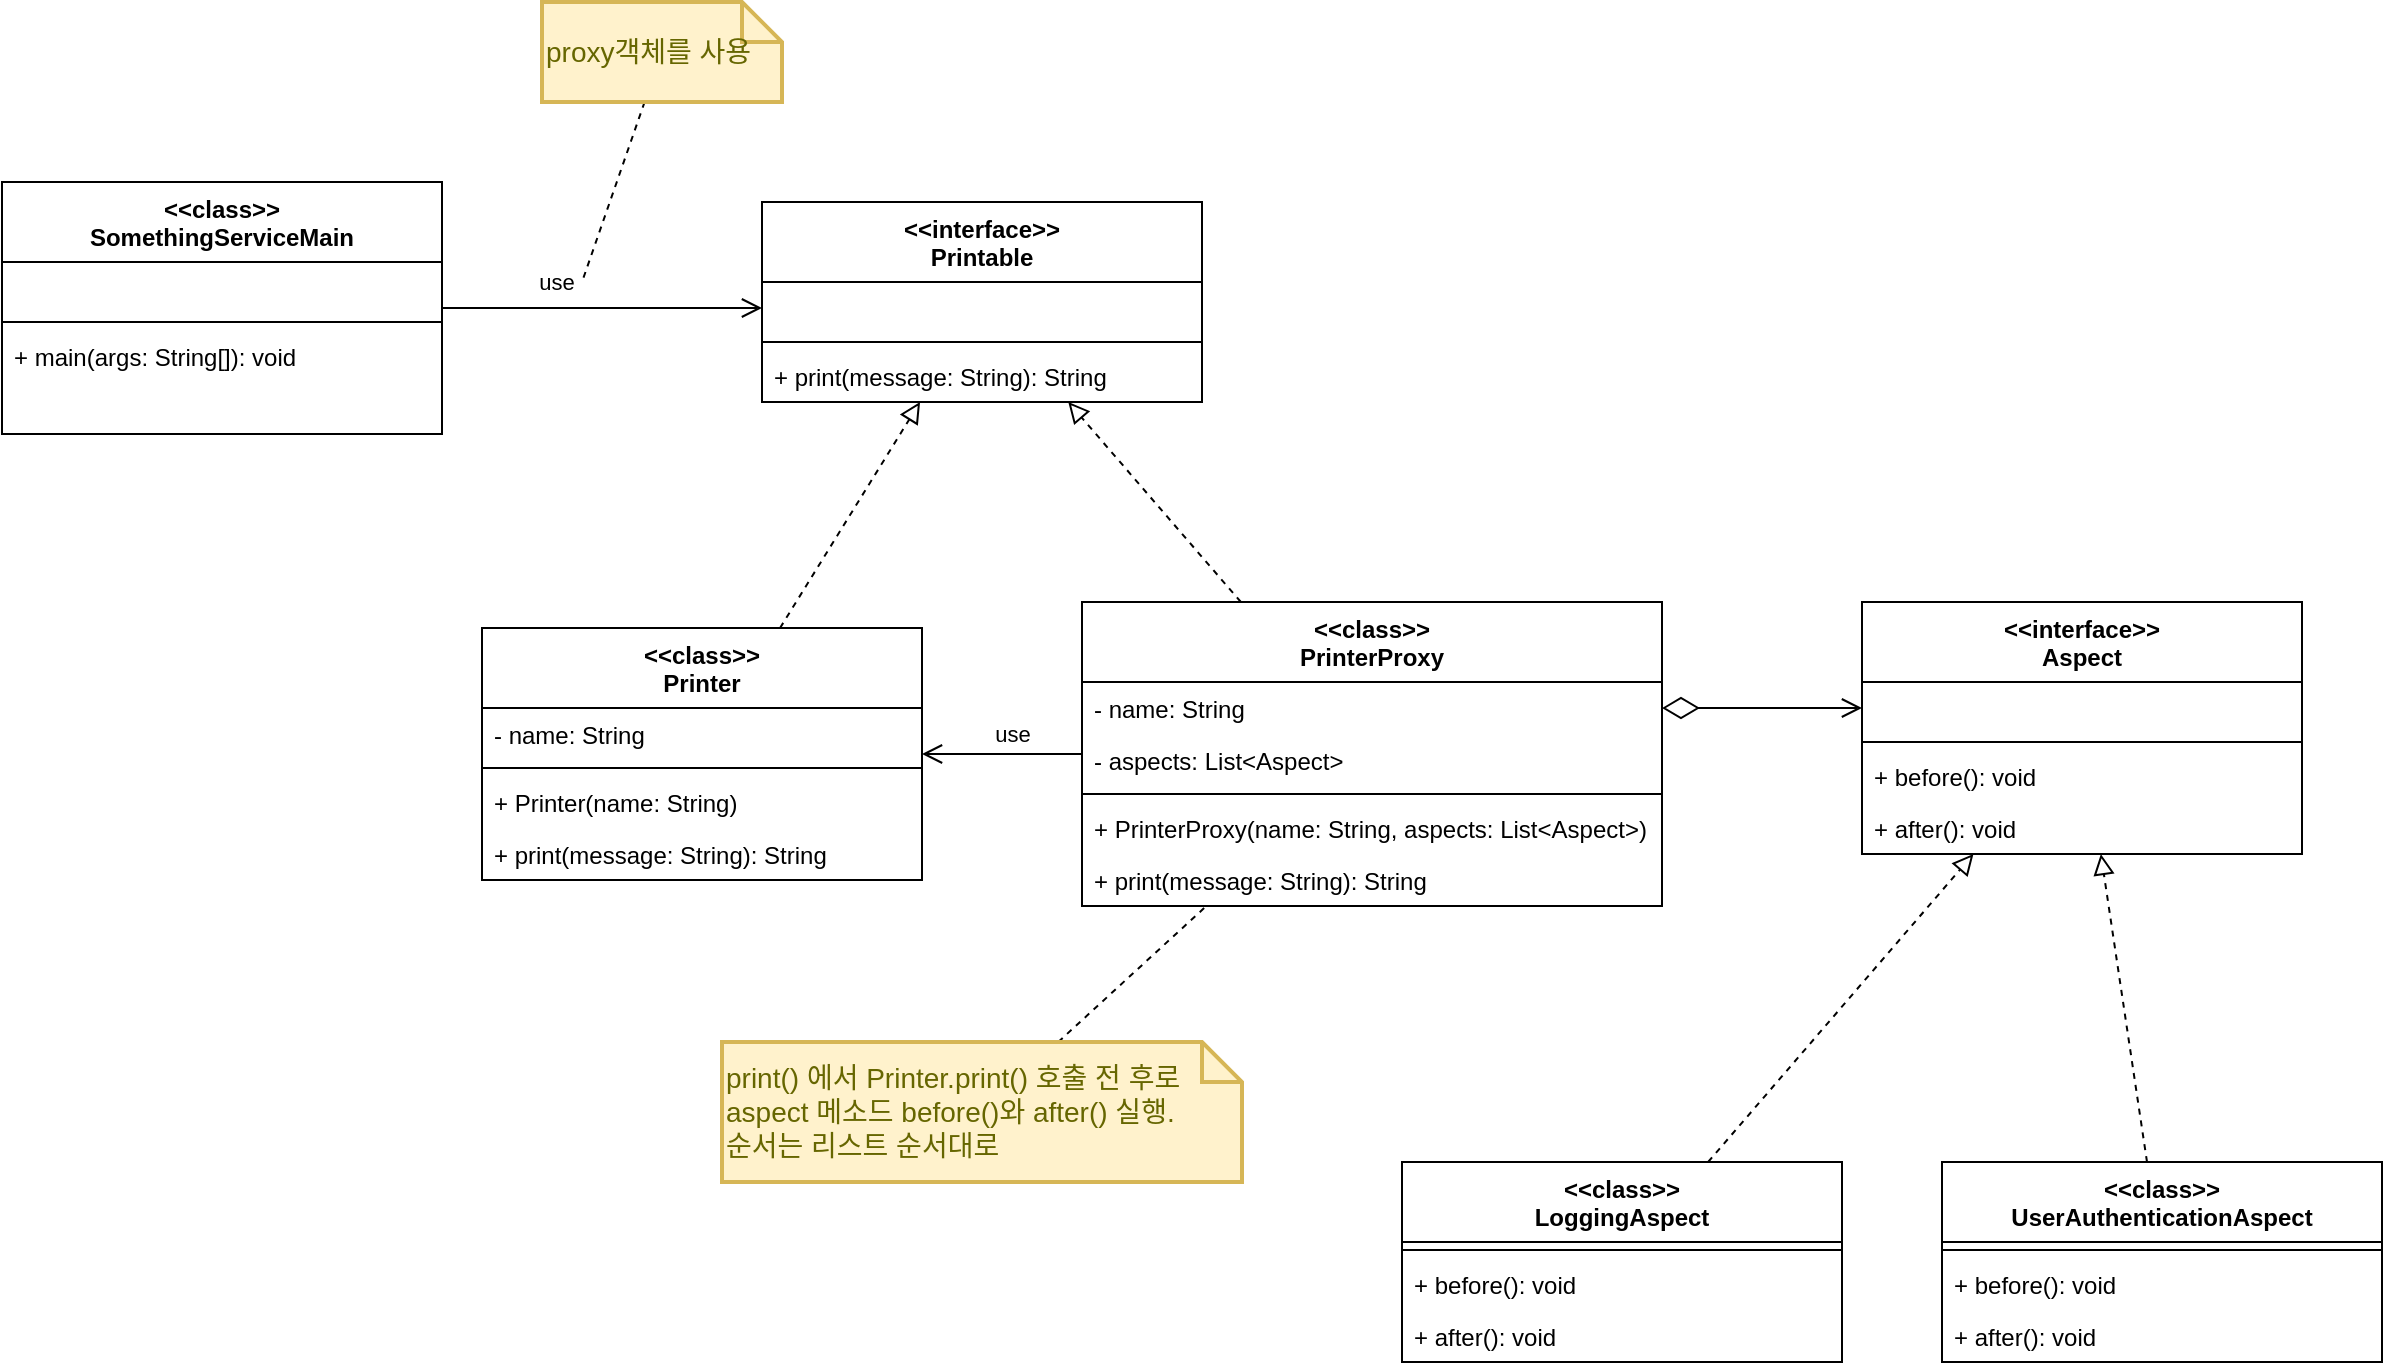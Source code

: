 <mxfile>
    <diagram id="VX1QFsjf3ib-Dl3Iyo0v" name="페이지-1">
        <mxGraphModel dx="1978" dy="847" grid="1" gridSize="10" guides="1" tooltips="1" connect="1" arrows="1" fold="1" page="0" pageScale="1" pageWidth="827" pageHeight="1169" math="0" shadow="0">
            <root>
                <mxCell id="0"/>
                <mxCell id="1" parent="0"/>
                <mxCell id="5" value="&lt;&lt;interface&gt;&gt;&#10;Printable" style="swimlane;fontStyle=1;align=center;verticalAlign=top;childLayout=stackLayout;horizontal=1;startSize=40;horizontalStack=0;resizeParent=1;resizeParentMax=0;resizeLast=0;collapsible=1;marginBottom=0;" vertex="1" parent="1">
                    <mxGeometry x="80" y="120" width="220" height="100" as="geometry"/>
                </mxCell>
                <mxCell id="6" value=" " style="text;strokeColor=none;fillColor=none;align=left;verticalAlign=top;spacingLeft=4;spacingRight=4;overflow=hidden;rotatable=0;points=[[0,0.5],[1,0.5]];portConstraint=eastwest;" vertex="1" parent="5">
                    <mxGeometry y="40" width="220" height="26" as="geometry"/>
                </mxCell>
                <mxCell id="7" value="" style="line;strokeWidth=1;fillColor=none;align=left;verticalAlign=middle;spacingTop=-1;spacingLeft=3;spacingRight=3;rotatable=0;labelPosition=right;points=[];portConstraint=eastwest;" vertex="1" parent="5">
                    <mxGeometry y="66" width="220" height="8" as="geometry"/>
                </mxCell>
                <mxCell id="8" value="+ print(message: String): String" style="text;strokeColor=none;fillColor=none;align=left;verticalAlign=top;spacingLeft=4;spacingRight=4;overflow=hidden;rotatable=0;points=[[0,0.5],[1,0.5]];portConstraint=eastwest;" vertex="1" parent="5">
                    <mxGeometry y="74" width="220" height="26" as="geometry"/>
                </mxCell>
                <mxCell id="13" style="edgeStyle=none;html=1;endArrow=block;endFill=0;dashed=1;endSize=8;" edge="1" parent="1" source="9" target="5">
                    <mxGeometry relative="1" as="geometry"/>
                </mxCell>
                <mxCell id="9" value="&lt;&lt;class&gt;&gt;&#10;Printer" style="swimlane;fontStyle=1;align=center;verticalAlign=top;childLayout=stackLayout;horizontal=1;startSize=40;horizontalStack=0;resizeParent=1;resizeParentMax=0;resizeLast=0;collapsible=1;marginBottom=0;" vertex="1" parent="1">
                    <mxGeometry x="-60" y="333" width="220" height="126" as="geometry"/>
                </mxCell>
                <mxCell id="10" value="- name: String" style="text;strokeColor=none;fillColor=none;align=left;verticalAlign=top;spacingLeft=4;spacingRight=4;overflow=hidden;rotatable=0;points=[[0,0.5],[1,0.5]];portConstraint=eastwest;" vertex="1" parent="9">
                    <mxGeometry y="40" width="220" height="26" as="geometry"/>
                </mxCell>
                <mxCell id="11" value="" style="line;strokeWidth=1;fillColor=none;align=left;verticalAlign=middle;spacingTop=-1;spacingLeft=3;spacingRight=3;rotatable=0;labelPosition=right;points=[];portConstraint=eastwest;" vertex="1" parent="9">
                    <mxGeometry y="66" width="220" height="8" as="geometry"/>
                </mxCell>
                <mxCell id="12" value="+ Printer(name: String)" style="text;strokeColor=none;fillColor=none;align=left;verticalAlign=top;spacingLeft=4;spacingRight=4;overflow=hidden;rotatable=0;points=[[0,0.5],[1,0.5]];portConstraint=eastwest;" vertex="1" parent="9">
                    <mxGeometry y="74" width="220" height="26" as="geometry"/>
                </mxCell>
                <mxCell id="16" value="+ print(message: String): String" style="text;strokeColor=none;fillColor=none;align=left;verticalAlign=top;spacingLeft=4;spacingRight=4;overflow=hidden;rotatable=0;points=[[0,0.5],[1,0.5]];portConstraint=eastwest;" vertex="1" parent="9">
                    <mxGeometry y="100" width="220" height="26" as="geometry"/>
                </mxCell>
                <mxCell id="25" style="edgeStyle=none;html=1;endArrow=open;endFill=0;startArrow=none;startFill=0;endSize=8;" edge="1" parent="1" source="18" target="9">
                    <mxGeometry relative="1" as="geometry"/>
                </mxCell>
                <mxCell id="28" value="use" style="edgeLabel;html=1;align=center;verticalAlign=middle;resizable=0;points=[];" vertex="1" connectable="0" parent="25">
                    <mxGeometry x="0.143" y="-3" relative="1" as="geometry">
                        <mxPoint x="10" y="-7" as="offset"/>
                    </mxGeometry>
                </mxCell>
                <mxCell id="18" value="&lt;&lt;class&gt;&gt;&#10;PrinterProxy" style="swimlane;fontStyle=1;align=center;verticalAlign=top;childLayout=stackLayout;horizontal=1;startSize=40;horizontalStack=0;resizeParent=1;resizeParentMax=0;resizeLast=0;collapsible=1;marginBottom=0;" vertex="1" parent="1">
                    <mxGeometry x="240" y="320" width="290" height="152" as="geometry"/>
                </mxCell>
                <mxCell id="19" value="- name: String" style="text;strokeColor=none;fillColor=none;align=left;verticalAlign=top;spacingLeft=4;spacingRight=4;overflow=hidden;rotatable=0;points=[[0,0.5],[1,0.5]];portConstraint=eastwest;" vertex="1" parent="18">
                    <mxGeometry y="40" width="290" height="26" as="geometry"/>
                </mxCell>
                <mxCell id="20" value="- aspects: List&lt;Aspect&gt;" style="text;strokeColor=none;fillColor=none;align=left;verticalAlign=top;spacingLeft=4;spacingRight=4;overflow=hidden;rotatable=0;points=[[0,0.5],[1,0.5]];portConstraint=eastwest;" vertex="1" parent="18">
                    <mxGeometry y="66" width="290" height="26" as="geometry"/>
                </mxCell>
                <mxCell id="21" value="" style="line;strokeWidth=1;fillColor=none;align=left;verticalAlign=middle;spacingTop=-1;spacingLeft=3;spacingRight=3;rotatable=0;labelPosition=right;points=[];portConstraint=eastwest;" vertex="1" parent="18">
                    <mxGeometry y="92" width="290" height="8" as="geometry"/>
                </mxCell>
                <mxCell id="22" value="+ PrinterProxy(name: String, aspects: List&lt;Aspect&gt;)" style="text;strokeColor=none;fillColor=none;align=left;verticalAlign=top;spacingLeft=4;spacingRight=4;overflow=hidden;rotatable=0;points=[[0,0.5],[1,0.5]];portConstraint=eastwest;" vertex="1" parent="18">
                    <mxGeometry y="100" width="290" height="26" as="geometry"/>
                </mxCell>
                <mxCell id="23" value="+ print(message: String): String" style="text;strokeColor=none;fillColor=none;align=left;verticalAlign=top;spacingLeft=4;spacingRight=4;overflow=hidden;rotatable=0;points=[[0,0.5],[1,0.5]];portConstraint=eastwest;" vertex="1" parent="18">
                    <mxGeometry y="126" width="290" height="26" as="geometry"/>
                </mxCell>
                <mxCell id="27" style="edgeStyle=none;html=1;endArrow=block;endFill=0;dashed=1;endSize=8;" edge="1" parent="1" source="18" target="5">
                    <mxGeometry relative="1" as="geometry">
                        <mxPoint x="190" y="320" as="sourcePoint"/>
                        <mxPoint x="190" y="220" as="targetPoint"/>
                        <Array as="points"/>
                    </mxGeometry>
                </mxCell>
                <mxCell id="29" value="&lt;&lt;interface&gt;&gt;&#10;Aspect" style="swimlane;fontStyle=1;align=center;verticalAlign=top;childLayout=stackLayout;horizontal=1;startSize=40;horizontalStack=0;resizeParent=1;resizeParentMax=0;resizeLast=0;collapsible=1;marginBottom=0;" vertex="1" parent="1">
                    <mxGeometry x="630" y="320" width="220" height="126" as="geometry"/>
                </mxCell>
                <mxCell id="30" value=" " style="text;strokeColor=none;fillColor=none;align=left;verticalAlign=top;spacingLeft=4;spacingRight=4;overflow=hidden;rotatable=0;points=[[0,0.5],[1,0.5]];portConstraint=eastwest;" vertex="1" parent="29">
                    <mxGeometry y="40" width="220" height="26" as="geometry"/>
                </mxCell>
                <mxCell id="31" value="" style="line;strokeWidth=1;fillColor=none;align=left;verticalAlign=middle;spacingTop=-1;spacingLeft=3;spacingRight=3;rotatable=0;labelPosition=right;points=[];portConstraint=eastwest;" vertex="1" parent="29">
                    <mxGeometry y="66" width="220" height="8" as="geometry"/>
                </mxCell>
                <mxCell id="32" value="+ before(): void" style="text;strokeColor=none;fillColor=none;align=left;verticalAlign=top;spacingLeft=4;spacingRight=4;overflow=hidden;rotatable=0;points=[[0,0.5],[1,0.5]];portConstraint=eastwest;" vertex="1" parent="29">
                    <mxGeometry y="74" width="220" height="26" as="geometry"/>
                </mxCell>
                <mxCell id="33" value="+ after(): void" style="text;strokeColor=none;fillColor=none;align=left;verticalAlign=top;spacingLeft=4;spacingRight=4;overflow=hidden;rotatable=0;points=[[0,0.5],[1,0.5]];portConstraint=eastwest;" vertex="1" parent="29">
                    <mxGeometry y="100" width="220" height="26" as="geometry"/>
                </mxCell>
                <mxCell id="34" style="edgeStyle=none;html=1;entryX=0;entryY=0.5;entryDx=0;entryDy=0;startArrow=diamondThin;startFill=0;endArrow=open;endFill=0;strokeWidth=1;targetPerimeterSpacing=0;startSize=16;endSize=8;" edge="1" parent="1" source="19" target="30">
                    <mxGeometry relative="1" as="geometry"/>
                </mxCell>
                <mxCell id="35" value="&lt;&lt;class&gt;&gt;&#10;LoggingAspect" style="swimlane;fontStyle=1;align=center;verticalAlign=top;childLayout=stackLayout;horizontal=1;startSize=40;horizontalStack=0;resizeParent=1;resizeParentMax=0;resizeLast=0;collapsible=1;marginBottom=0;" vertex="1" parent="1">
                    <mxGeometry x="400" y="600" width="220" height="100" as="geometry"/>
                </mxCell>
                <mxCell id="38" value="" style="line;strokeWidth=1;fillColor=none;align=left;verticalAlign=middle;spacingTop=-1;spacingLeft=3;spacingRight=3;rotatable=0;labelPosition=right;points=[];portConstraint=eastwest;" vertex="1" parent="35">
                    <mxGeometry y="40" width="220" height="8" as="geometry"/>
                </mxCell>
                <mxCell id="39" value="+ before(): void" style="text;strokeColor=none;fillColor=none;align=left;verticalAlign=top;spacingLeft=4;spacingRight=4;overflow=hidden;rotatable=0;points=[[0,0.5],[1,0.5]];portConstraint=eastwest;" vertex="1" parent="35">
                    <mxGeometry y="48" width="220" height="26" as="geometry"/>
                </mxCell>
                <mxCell id="40" value="+ after(): void" style="text;strokeColor=none;fillColor=none;align=left;verticalAlign=top;spacingLeft=4;spacingRight=4;overflow=hidden;rotatable=0;points=[[0,0.5],[1,0.5]];portConstraint=eastwest;" vertex="1" parent="35">
                    <mxGeometry y="74" width="220" height="26" as="geometry"/>
                </mxCell>
                <mxCell id="41" value="&lt;&lt;class&gt;&gt;&#10;UserAuthenticationAspect" style="swimlane;fontStyle=1;align=center;verticalAlign=top;childLayout=stackLayout;horizontal=1;startSize=40;horizontalStack=0;resizeParent=1;resizeParentMax=0;resizeLast=0;collapsible=1;marginBottom=0;" vertex="1" parent="1">
                    <mxGeometry x="670" y="600" width="220" height="100" as="geometry"/>
                </mxCell>
                <mxCell id="42" value="" style="line;strokeWidth=1;fillColor=none;align=left;verticalAlign=middle;spacingTop=-1;spacingLeft=3;spacingRight=3;rotatable=0;labelPosition=right;points=[];portConstraint=eastwest;" vertex="1" parent="41">
                    <mxGeometry y="40" width="220" height="8" as="geometry"/>
                </mxCell>
                <mxCell id="43" value="+ before(): void" style="text;strokeColor=none;fillColor=none;align=left;verticalAlign=top;spacingLeft=4;spacingRight=4;overflow=hidden;rotatable=0;points=[[0,0.5],[1,0.5]];portConstraint=eastwest;" vertex="1" parent="41">
                    <mxGeometry y="48" width="220" height="26" as="geometry"/>
                </mxCell>
                <mxCell id="44" value="+ after(): void" style="text;strokeColor=none;fillColor=none;align=left;verticalAlign=top;spacingLeft=4;spacingRight=4;overflow=hidden;rotatable=0;points=[[0,0.5],[1,0.5]];portConstraint=eastwest;" vertex="1" parent="41">
                    <mxGeometry y="74" width="220" height="26" as="geometry"/>
                </mxCell>
                <mxCell id="45" style="edgeStyle=none;html=1;endArrow=block;endFill=0;dashed=1;endSize=8;" edge="1" parent="1" source="35" target="29">
                    <mxGeometry relative="1" as="geometry">
                        <mxPoint x="200" y="343" as="sourcePoint"/>
                        <mxPoint x="200" y="230" as="targetPoint"/>
                    </mxGeometry>
                </mxCell>
                <mxCell id="46" style="edgeStyle=none;html=1;endArrow=block;endFill=0;dashed=1;endSize=8;" edge="1" parent="1" source="41" target="29">
                    <mxGeometry relative="1" as="geometry">
                        <mxPoint x="803.81" y="595" as="sourcePoint"/>
                        <mxPoint x="870" y="456" as="targetPoint"/>
                    </mxGeometry>
                </mxCell>
                <mxCell id="52" style="edgeStyle=none;html=1;entryX=0;entryY=0.5;entryDx=0;entryDy=0;startArrow=none;startFill=0;endArrow=open;endFill=0;startSize=15;targetPerimeterSpacing=0;strokeWidth=1;endSize=8;" edge="1" parent="1" source="47" target="6">
                    <mxGeometry relative="1" as="geometry"/>
                </mxCell>
                <mxCell id="53" value="use" style="edgeLabel;html=1;align=center;verticalAlign=middle;resizable=0;points=[];" vertex="1" connectable="0" parent="52">
                    <mxGeometry x="-0.287" y="1" relative="1" as="geometry">
                        <mxPoint y="-12" as="offset"/>
                    </mxGeometry>
                </mxCell>
                <mxCell id="47" value="&lt;&lt;class&gt;&gt;&#10;SomethingServiceMain" style="swimlane;fontStyle=1;align=center;verticalAlign=top;childLayout=stackLayout;horizontal=1;startSize=40;horizontalStack=0;resizeParent=1;resizeParentMax=0;resizeLast=0;collapsible=1;marginBottom=0;" vertex="1" parent="1">
                    <mxGeometry x="-300" y="110" width="220" height="126" as="geometry"/>
                </mxCell>
                <mxCell id="48" value=" " style="text;strokeColor=none;fillColor=none;align=left;verticalAlign=top;spacingLeft=4;spacingRight=4;overflow=hidden;rotatable=0;points=[[0,0.5],[1,0.5]];portConstraint=eastwest;" vertex="1" parent="47">
                    <mxGeometry y="40" width="220" height="26" as="geometry"/>
                </mxCell>
                <mxCell id="49" value="" style="line;strokeWidth=1;fillColor=none;align=left;verticalAlign=middle;spacingTop=-1;spacingLeft=3;spacingRight=3;rotatable=0;labelPosition=right;points=[];portConstraint=eastwest;" vertex="1" parent="47">
                    <mxGeometry y="66" width="220" height="8" as="geometry"/>
                </mxCell>
                <mxCell id="50" value="+ main(args: String[]): void" style="text;strokeColor=none;fillColor=none;align=left;verticalAlign=top;spacingLeft=4;spacingRight=4;overflow=hidden;rotatable=0;points=[[0,0.5],[1,0.5]];portConstraint=eastwest;" vertex="1" parent="47">
                    <mxGeometry y="74" width="220" height="26" as="geometry"/>
                </mxCell>
                <mxCell id="51" value=" " style="text;strokeColor=none;fillColor=none;align=left;verticalAlign=top;spacingLeft=4;spacingRight=4;overflow=hidden;rotatable=0;points=[[0,0.5],[1,0.5]];portConstraint=eastwest;" vertex="1" parent="47">
                    <mxGeometry y="100" width="220" height="26" as="geometry"/>
                </mxCell>
                <mxCell id="56" style="edgeStyle=none;html=1;startArrow=none;startFill=0;endArrow=none;endFill=0;startSize=16;endSize=8;targetPerimeterSpacing=1;strokeWidth=1;dashed=1;" edge="1" parent="1" source="55" target="18">
                    <mxGeometry relative="1" as="geometry"/>
                </mxCell>
                <mxCell id="55" value="print() 에서 Printer.print() 호출 전 후로&lt;br&gt;aspect 메소드 before()와 after() 실행.&lt;br&gt;순서는 리스트 순서대로" style="shape=note;strokeWidth=2;fontSize=14;size=20;whiteSpace=wrap;html=1;fillColor=#fff2cc;strokeColor=#d6b656;fontColor=#666600;align=left;" vertex="1" parent="1">
                    <mxGeometry x="60" y="540" width="260" height="70" as="geometry"/>
                </mxCell>
                <mxCell id="58" style="edgeStyle=none;html=1;dashed=1;startArrow=none;startFill=0;endArrow=none;endFill=0;startSize=16;endSize=8;targetPerimeterSpacing=1;strokeWidth=1;" edge="1" parent="1" source="57">
                    <mxGeometry relative="1" as="geometry">
                        <mxPoint x="-10" y="160" as="targetPoint"/>
                    </mxGeometry>
                </mxCell>
                <mxCell id="57" value="proxy객체를 사용" style="shape=note;strokeWidth=2;fontSize=14;size=20;whiteSpace=wrap;html=1;fillColor=#fff2cc;strokeColor=#d6b656;fontColor=#666600;align=left;" vertex="1" parent="1">
                    <mxGeometry x="-30" y="20" width="120" height="50" as="geometry"/>
                </mxCell>
            </root>
        </mxGraphModel>
    </diagram>
</mxfile>